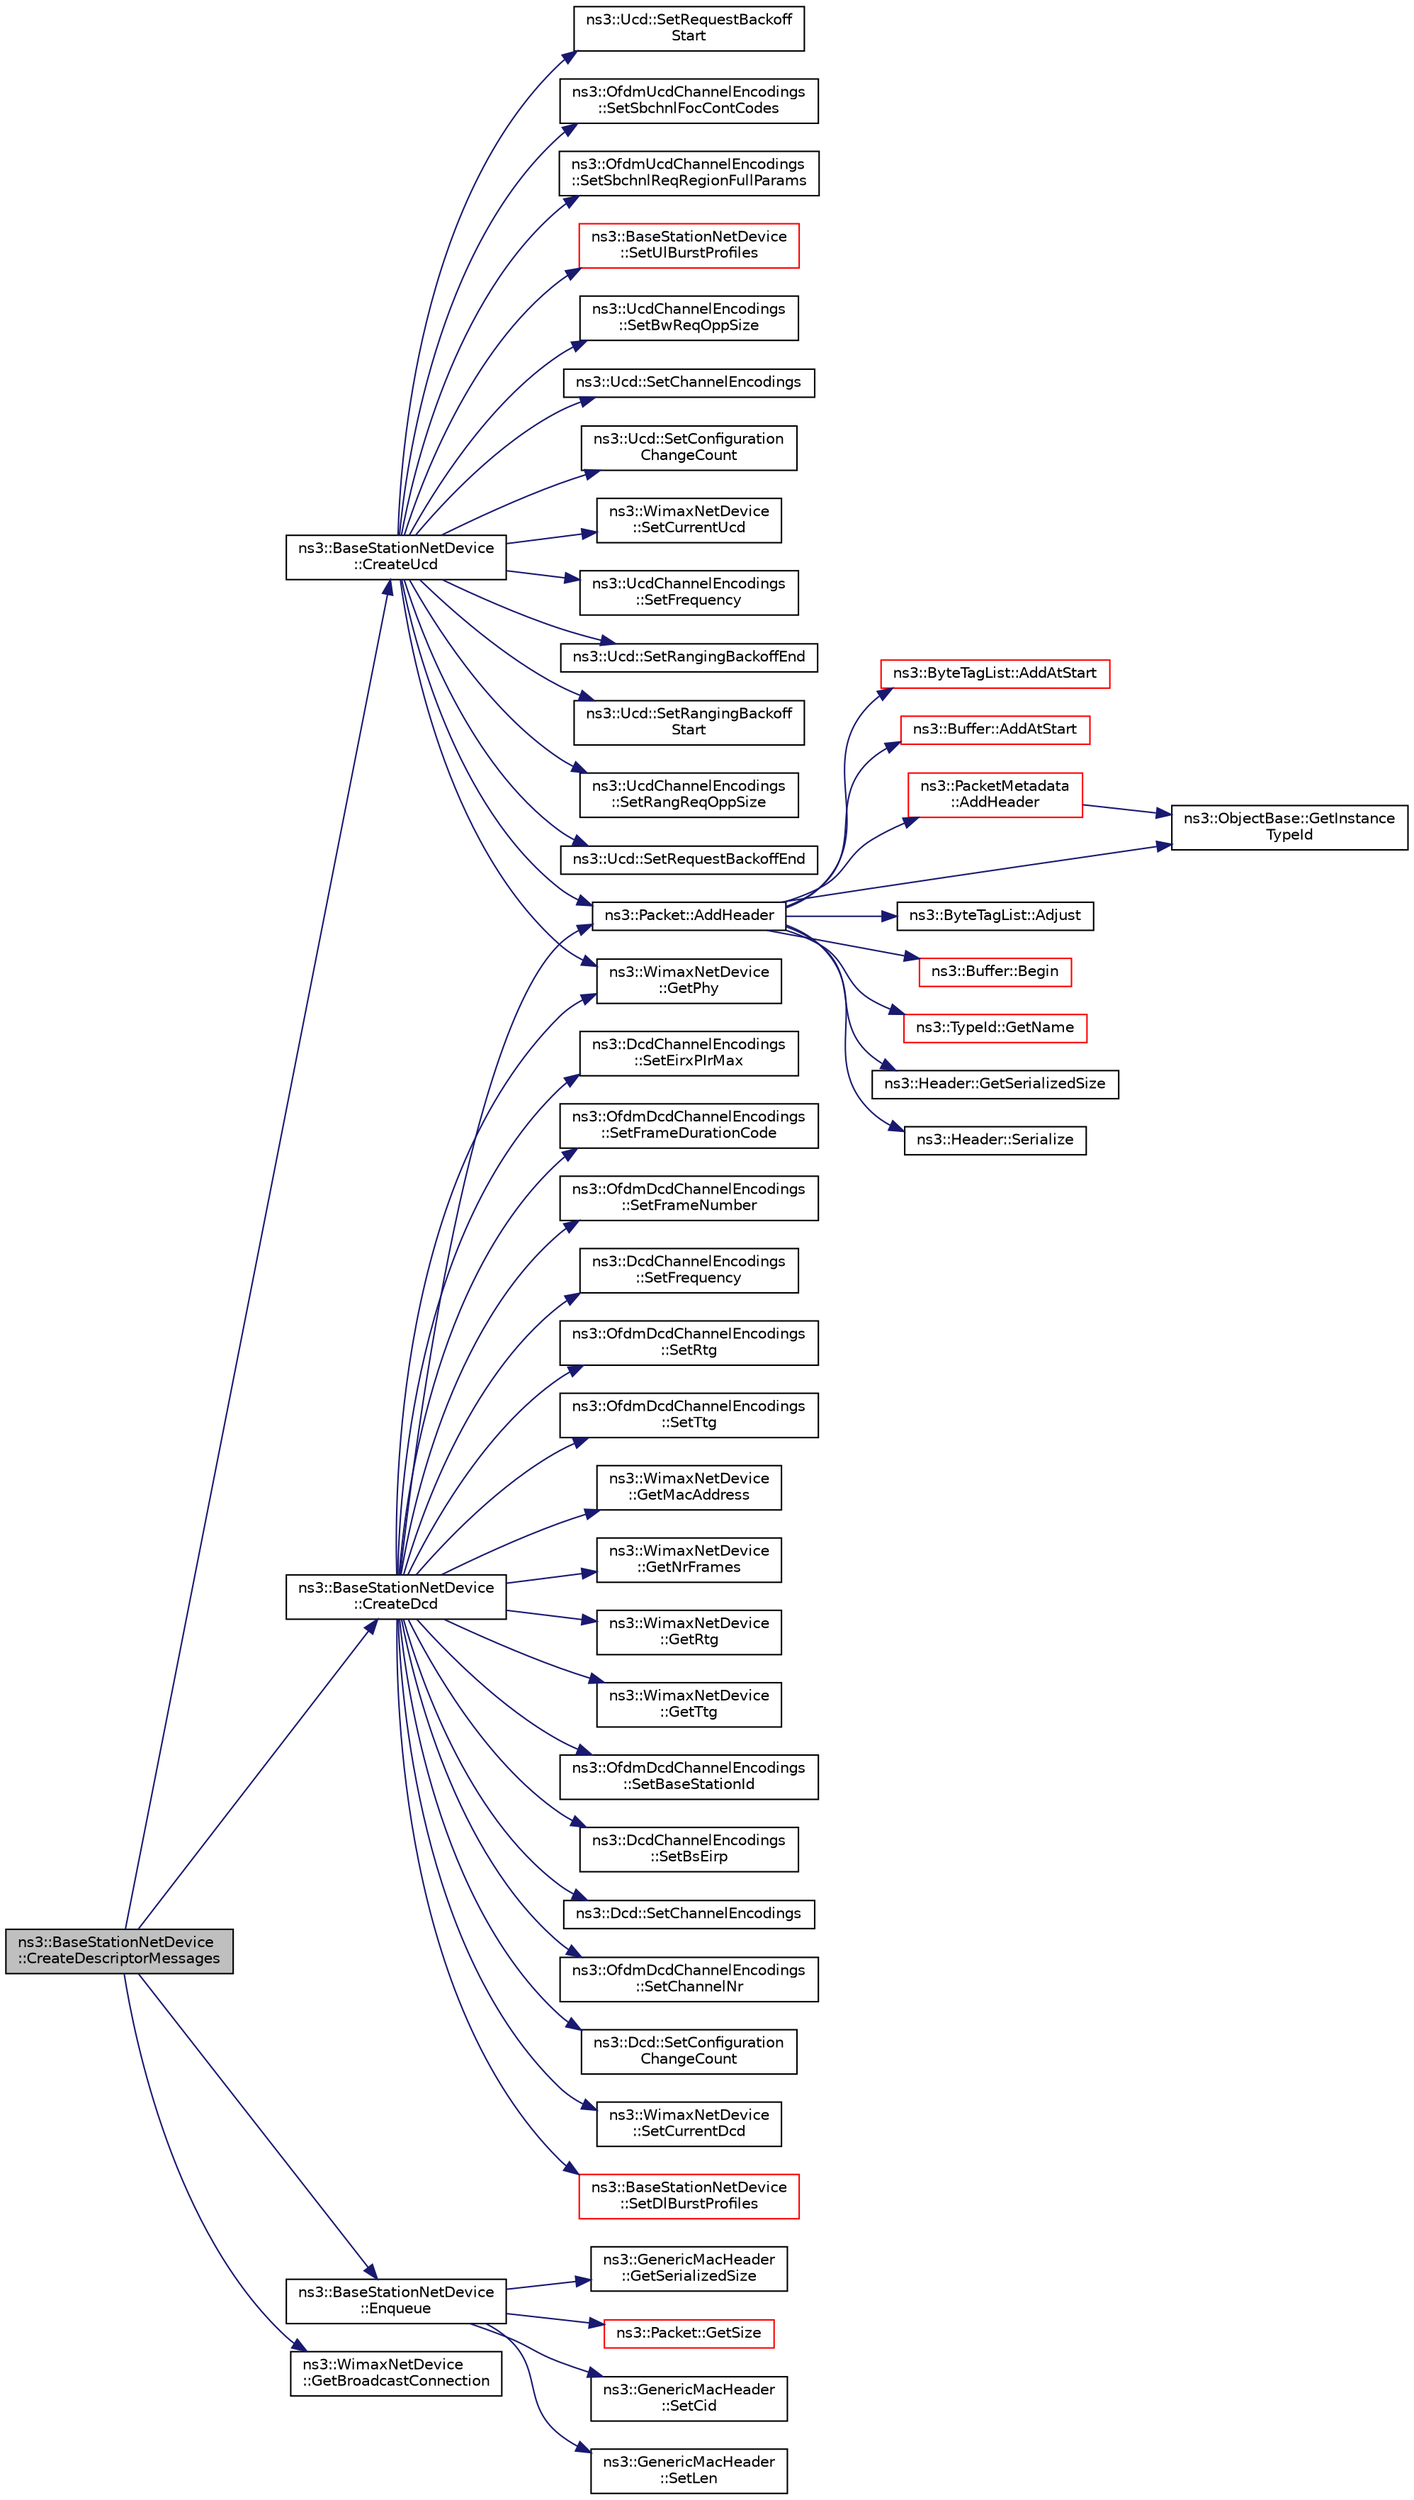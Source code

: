 digraph "ns3::BaseStationNetDevice::CreateDescriptorMessages"
{
 // LATEX_PDF_SIZE
  edge [fontname="Helvetica",fontsize="10",labelfontname="Helvetica",labelfontsize="10"];
  node [fontname="Helvetica",fontsize="10",shape=record];
  rankdir="LR";
  Node1 [label="ns3::BaseStationNetDevice\l::CreateDescriptorMessages",height=0.2,width=0.4,color="black", fillcolor="grey75", style="filled", fontcolor="black",tooltip="creates the channel descriptor MAC management messages DCD and UCD"];
  Node1 -> Node2 [color="midnightblue",fontsize="10",style="solid",fontname="Helvetica"];
  Node2 [label="ns3::BaseStationNetDevice\l::CreateDcd",height=0.2,width=0.4,color="black", fillcolor="white", style="filled",URL="$classns3_1_1_base_station_net_device.html#a4228fe5a44d28453e2a1188ac4d31e8d",tooltip="Create DCD."];
  Node2 -> Node3 [color="midnightblue",fontsize="10",style="solid",fontname="Helvetica"];
  Node3 [label="ns3::Packet::AddHeader",height=0.2,width=0.4,color="black", fillcolor="white", style="filled",URL="$classns3_1_1_packet.html#a465108c595a0bc592095cbcab1832ed8",tooltip="Add header to this packet."];
  Node3 -> Node4 [color="midnightblue",fontsize="10",style="solid",fontname="Helvetica"];
  Node4 [label="ns3::ByteTagList::AddAtStart",height=0.2,width=0.4,color="red", fillcolor="white", style="filled",URL="$classns3_1_1_byte_tag_list.html#acb4563fbe4299c55af41ba7a166b71d5",tooltip="Make sure that all offsets are bigger than prependOffset which represents the location where new byte..."];
  Node3 -> Node10 [color="midnightblue",fontsize="10",style="solid",fontname="Helvetica"];
  Node10 [label="ns3::Buffer::AddAtStart",height=0.2,width=0.4,color="red", fillcolor="white", style="filled",URL="$classns3_1_1_buffer.html#a8abd8164c3671d3dadc98fc66fade7b1",tooltip=" "];
  Node3 -> Node20 [color="midnightblue",fontsize="10",style="solid",fontname="Helvetica"];
  Node20 [label="ns3::PacketMetadata\l::AddHeader",height=0.2,width=0.4,color="red", fillcolor="white", style="filled",URL="$classns3_1_1_packet_metadata.html#abdce736c4c5f647242f0808c0d2f9249",tooltip="Add an header."];
  Node20 -> Node33 [color="midnightblue",fontsize="10",style="solid",fontname="Helvetica"];
  Node33 [label="ns3::ObjectBase::GetInstance\lTypeId",height=0.2,width=0.4,color="black", fillcolor="white", style="filled",URL="$classns3_1_1_object_base.html#abe5b43a6f5b99a92a4c3122db31f06fb",tooltip="Get the most derived TypeId for this Object."];
  Node3 -> Node40 [color="midnightblue",fontsize="10",style="solid",fontname="Helvetica"];
  Node40 [label="ns3::ByteTagList::Adjust",height=0.2,width=0.4,color="black", fillcolor="white", style="filled",URL="$classns3_1_1_byte_tag_list.html#a1fec06d7e6daaf8039cf2a148e4090f2",tooltip="Adjust the offsets stored internally by the adjustment delta."];
  Node3 -> Node41 [color="midnightblue",fontsize="10",style="solid",fontname="Helvetica"];
  Node41 [label="ns3::Buffer::Begin",height=0.2,width=0.4,color="red", fillcolor="white", style="filled",URL="$classns3_1_1_buffer.html#acb977a0179de9abe4e295ce22023b4ca",tooltip=" "];
  Node3 -> Node33 [color="midnightblue",fontsize="10",style="solid",fontname="Helvetica"];
  Node3 -> Node42 [color="midnightblue",fontsize="10",style="solid",fontname="Helvetica"];
  Node42 [label="ns3::TypeId::GetName",height=0.2,width=0.4,color="red", fillcolor="white", style="filled",URL="$classns3_1_1_type_id.html#abc4965475a579c2afdc668d7a7d58374",tooltip="Get the name."];
  Node3 -> Node46 [color="midnightblue",fontsize="10",style="solid",fontname="Helvetica"];
  Node46 [label="ns3::Header::GetSerializedSize",height=0.2,width=0.4,color="black", fillcolor="white", style="filled",URL="$classns3_1_1_header.html#a6ef0497eabc1b1fb0ad42738eb73f934",tooltip=" "];
  Node3 -> Node47 [color="midnightblue",fontsize="10",style="solid",fontname="Helvetica"];
  Node47 [label="ns3::Header::Serialize",height=0.2,width=0.4,color="black", fillcolor="white", style="filled",URL="$classns3_1_1_header.html#afb61f1aac69ff8349a6bfe521fab5404",tooltip=" "];
  Node2 -> Node48 [color="midnightblue",fontsize="10",style="solid",fontname="Helvetica"];
  Node48 [label="ns3::WimaxNetDevice\l::GetMacAddress",height=0.2,width=0.4,color="black", fillcolor="white", style="filled",URL="$classns3_1_1_wimax_net_device.html#a02c67fdff2149a4518b598405fa6ce1b",tooltip="Get the MAC address."];
  Node2 -> Node49 [color="midnightblue",fontsize="10",style="solid",fontname="Helvetica"];
  Node49 [label="ns3::WimaxNetDevice\l::GetNrFrames",height=0.2,width=0.4,color="black", fillcolor="white", style="filled",URL="$classns3_1_1_wimax_net_device.html#a2db23ab911a2df326614d4dd42290932",tooltip="Get the number of frames."];
  Node2 -> Node50 [color="midnightblue",fontsize="10",style="solid",fontname="Helvetica"];
  Node50 [label="ns3::WimaxNetDevice\l::GetPhy",height=0.2,width=0.4,color="black", fillcolor="white", style="filled",URL="$classns3_1_1_wimax_net_device.html#a6a815b32ac3f6e44e5cad9d5350b7b5e",tooltip="Get the physical layer object."];
  Node2 -> Node51 [color="midnightblue",fontsize="10",style="solid",fontname="Helvetica"];
  Node51 [label="ns3::WimaxNetDevice\l::GetRtg",height=0.2,width=0.4,color="black", fillcolor="white", style="filled",URL="$classns3_1_1_wimax_net_device.html#ac29943ec748fea0aac9353fab1864be7",tooltip="Get receive/transmit transition gap."];
  Node2 -> Node52 [color="midnightblue",fontsize="10",style="solid",fontname="Helvetica"];
  Node52 [label="ns3::WimaxNetDevice\l::GetTtg",height=0.2,width=0.4,color="black", fillcolor="white", style="filled",URL="$classns3_1_1_wimax_net_device.html#a4762a7cc1722f058eea7539494a05f29",tooltip="Get transmission/receive transition gap."];
  Node2 -> Node53 [color="midnightblue",fontsize="10",style="solid",fontname="Helvetica"];
  Node53 [label="ns3::OfdmDcdChannelEncodings\l::SetBaseStationId",height=0.2,width=0.4,color="black", fillcolor="white", style="filled",URL="$classns3_1_1_ofdm_dcd_channel_encodings.html#afc231a10398aba2f21dccf5b55765865",tooltip="Set base station ID field."];
  Node2 -> Node54 [color="midnightblue",fontsize="10",style="solid",fontname="Helvetica"];
  Node54 [label="ns3::DcdChannelEncodings\l::SetBsEirp",height=0.2,width=0.4,color="black", fillcolor="white", style="filled",URL="$classns3_1_1_dcd_channel_encodings.html#a63b3ad9d5c7a5d1ebcf143fb34cb1c21",tooltip="Set BS EIRP field."];
  Node2 -> Node55 [color="midnightblue",fontsize="10",style="solid",fontname="Helvetica"];
  Node55 [label="ns3::Dcd::SetChannelEncodings",height=0.2,width=0.4,color="black", fillcolor="white", style="filled",URL="$classns3_1_1_dcd.html#ad3450345cea610fa5dc554661ad70cdc",tooltip="Set channel encodings field."];
  Node2 -> Node56 [color="midnightblue",fontsize="10",style="solid",fontname="Helvetica"];
  Node56 [label="ns3::OfdmDcdChannelEncodings\l::SetChannelNr",height=0.2,width=0.4,color="black", fillcolor="white", style="filled",URL="$classns3_1_1_ofdm_dcd_channel_encodings.html#a526255a09fa137ca7d2dc0835953873a",tooltip="Set channel number field."];
  Node2 -> Node57 [color="midnightblue",fontsize="10",style="solid",fontname="Helvetica"];
  Node57 [label="ns3::Dcd::SetConfiguration\lChangeCount",height=0.2,width=0.4,color="black", fillcolor="white", style="filled",URL="$classns3_1_1_dcd.html#a155ef314ab289a14891cd7adc8ff03f9",tooltip="Set configuration change count field."];
  Node2 -> Node58 [color="midnightblue",fontsize="10",style="solid",fontname="Helvetica"];
  Node58 [label="ns3::WimaxNetDevice\l::SetCurrentDcd",height=0.2,width=0.4,color="black", fillcolor="white", style="filled",URL="$classns3_1_1_wimax_net_device.html#ab117daf48e12811b746173822f3869dd",tooltip="Set the current DCD."];
  Node2 -> Node59 [color="midnightblue",fontsize="10",style="solid",fontname="Helvetica"];
  Node59 [label="ns3::BaseStationNetDevice\l::SetDlBurstProfiles",height=0.2,width=0.4,color="red", fillcolor="white", style="filled",URL="$classns3_1_1_base_station_net_device.html#a2110651b30bbf78969c831dacb1b655d",tooltip="Send DL burst profiles."];
  Node2 -> Node66 [color="midnightblue",fontsize="10",style="solid",fontname="Helvetica"];
  Node66 [label="ns3::DcdChannelEncodings\l::SetEirxPIrMax",height=0.2,width=0.4,color="black", fillcolor="white", style="filled",URL="$classns3_1_1_dcd_channel_encodings.html#a877ba07d71abaf59df2cff0f2f74e7ce",tooltip="Set EIRX IR MAX field."];
  Node2 -> Node67 [color="midnightblue",fontsize="10",style="solid",fontname="Helvetica"];
  Node67 [label="ns3::OfdmDcdChannelEncodings\l::SetFrameDurationCode",height=0.2,width=0.4,color="black", fillcolor="white", style="filled",URL="$classns3_1_1_ofdm_dcd_channel_encodings.html#a6de921dc3258a81cd58f0b1759c68901",tooltip="Set frame duration code field."];
  Node2 -> Node68 [color="midnightblue",fontsize="10",style="solid",fontname="Helvetica"];
  Node68 [label="ns3::OfdmDcdChannelEncodings\l::SetFrameNumber",height=0.2,width=0.4,color="black", fillcolor="white", style="filled",URL="$classns3_1_1_ofdm_dcd_channel_encodings.html#aab1f965e351d4226c2b273341e0c0c57",tooltip="Set frame number field."];
  Node2 -> Node69 [color="midnightblue",fontsize="10",style="solid",fontname="Helvetica"];
  Node69 [label="ns3::DcdChannelEncodings\l::SetFrequency",height=0.2,width=0.4,color="black", fillcolor="white", style="filled",URL="$classns3_1_1_dcd_channel_encodings.html#a7265878c3b1c112ac710458a66c0d53c",tooltip="Set frequency field."];
  Node2 -> Node70 [color="midnightblue",fontsize="10",style="solid",fontname="Helvetica"];
  Node70 [label="ns3::OfdmDcdChannelEncodings\l::SetRtg",height=0.2,width=0.4,color="black", fillcolor="white", style="filled",URL="$classns3_1_1_ofdm_dcd_channel_encodings.html#aa16e6ff9f933c7a245cb7dbe4bb7ed52",tooltip="Set RTG field."];
  Node2 -> Node71 [color="midnightblue",fontsize="10",style="solid",fontname="Helvetica"];
  Node71 [label="ns3::OfdmDcdChannelEncodings\l::SetTtg",height=0.2,width=0.4,color="black", fillcolor="white", style="filled",URL="$classns3_1_1_ofdm_dcd_channel_encodings.html#a60e566a9f427b43f7bde549f3a6d827f",tooltip="Set TTG field."];
  Node1 -> Node72 [color="midnightblue",fontsize="10",style="solid",fontname="Helvetica"];
  Node72 [label="ns3::BaseStationNetDevice\l::CreateUcd",height=0.2,width=0.4,color="black", fillcolor="white", style="filled",URL="$classns3_1_1_base_station_net_device.html#abdd5d28aac407818503b3ffae29bd1de",tooltip="Create UCD."];
  Node72 -> Node3 [color="midnightblue",fontsize="10",style="solid",fontname="Helvetica"];
  Node72 -> Node50 [color="midnightblue",fontsize="10",style="solid",fontname="Helvetica"];
  Node72 -> Node73 [color="midnightblue",fontsize="10",style="solid",fontname="Helvetica"];
  Node73 [label="ns3::UcdChannelEncodings\l::SetBwReqOppSize",height=0.2,width=0.4,color="black", fillcolor="white", style="filled",URL="$classns3_1_1_ucd_channel_encodings.html#abf807ce9eab9d2320950a2519049b989",tooltip="Set BW request opp size."];
  Node72 -> Node74 [color="midnightblue",fontsize="10",style="solid",fontname="Helvetica"];
  Node74 [label="ns3::Ucd::SetChannelEncodings",height=0.2,width=0.4,color="black", fillcolor="white", style="filled",URL="$classns3_1_1_ucd.html#a6c9040a25ef14b90774c992a45f7becc",tooltip="Set channel encodings."];
  Node72 -> Node75 [color="midnightblue",fontsize="10",style="solid",fontname="Helvetica"];
  Node75 [label="ns3::Ucd::SetConfiguration\lChangeCount",height=0.2,width=0.4,color="black", fillcolor="white", style="filled",URL="$classns3_1_1_ucd.html#a93be0a2375bb73ec4aeaa8e85f709fef",tooltip="Set configuration change count."];
  Node72 -> Node76 [color="midnightblue",fontsize="10",style="solid",fontname="Helvetica"];
  Node76 [label="ns3::WimaxNetDevice\l::SetCurrentUcd",height=0.2,width=0.4,color="black", fillcolor="white", style="filled",URL="$classns3_1_1_wimax_net_device.html#a554e03eca334044a2e3c404ded0916e5",tooltip="Set the current UCD."];
  Node72 -> Node77 [color="midnightblue",fontsize="10",style="solid",fontname="Helvetica"];
  Node77 [label="ns3::UcdChannelEncodings\l::SetFrequency",height=0.2,width=0.4,color="black", fillcolor="white", style="filled",URL="$classns3_1_1_ucd_channel_encodings.html#a05720d5a54aec62a0efd537409ecce83",tooltip="Set frequency."];
  Node72 -> Node78 [color="midnightblue",fontsize="10",style="solid",fontname="Helvetica"];
  Node78 [label="ns3::Ucd::SetRangingBackoffEnd",height=0.2,width=0.4,color="black", fillcolor="white", style="filled",URL="$classns3_1_1_ucd.html#a9fcf97edec8e845bffa6302e16cb2e33",tooltip="Set ranging backoff end."];
  Node72 -> Node79 [color="midnightblue",fontsize="10",style="solid",fontname="Helvetica"];
  Node79 [label="ns3::Ucd::SetRangingBackoff\lStart",height=0.2,width=0.4,color="black", fillcolor="white", style="filled",URL="$classns3_1_1_ucd.html#a9ad2ea963c6d98bddbef9a1e4b4ba892",tooltip="Set ranging backoff start."];
  Node72 -> Node80 [color="midnightblue",fontsize="10",style="solid",fontname="Helvetica"];
  Node80 [label="ns3::UcdChannelEncodings\l::SetRangReqOppSize",height=0.2,width=0.4,color="black", fillcolor="white", style="filled",URL="$classns3_1_1_ucd_channel_encodings.html#a047c31196baed670a0057935d5736205",tooltip="Set range request opp size."];
  Node72 -> Node81 [color="midnightblue",fontsize="10",style="solid",fontname="Helvetica"];
  Node81 [label="ns3::Ucd::SetRequestBackoffEnd",height=0.2,width=0.4,color="black", fillcolor="white", style="filled",URL="$classns3_1_1_ucd.html#acd456d07a84e3b40b866ec61f75b4226",tooltip="Set request backoff end."];
  Node72 -> Node82 [color="midnightblue",fontsize="10",style="solid",fontname="Helvetica"];
  Node82 [label="ns3::Ucd::SetRequestBackoff\lStart",height=0.2,width=0.4,color="black", fillcolor="white", style="filled",URL="$classns3_1_1_ucd.html#ae9efbad95bce10c4f139e525ac68731e",tooltip="Set request backoff start."];
  Node72 -> Node83 [color="midnightblue",fontsize="10",style="solid",fontname="Helvetica"];
  Node83 [label="ns3::OfdmUcdChannelEncodings\l::SetSbchnlFocContCodes",height=0.2,width=0.4,color="black", fillcolor="white", style="filled",URL="$classns3_1_1_ofdm_ucd_channel_encodings.html#abfdb61d6d103b36ac89df0ad513c523b",tooltip="Set SB channel for control codes."];
  Node72 -> Node84 [color="midnightblue",fontsize="10",style="solid",fontname="Helvetica"];
  Node84 [label="ns3::OfdmUcdChannelEncodings\l::SetSbchnlReqRegionFullParams",height=0.2,width=0.4,color="black", fillcolor="white", style="filled",URL="$classns3_1_1_ofdm_ucd_channel_encodings.html#aab2a8a15e484e0fa476190f390857211",tooltip="Set SB channel reguest region full parameters."];
  Node72 -> Node85 [color="midnightblue",fontsize="10",style="solid",fontname="Helvetica"];
  Node85 [label="ns3::BaseStationNetDevice\l::SetUlBurstProfiles",height=0.2,width=0.4,color="red", fillcolor="white", style="filled",URL="$classns3_1_1_base_station_net_device.html#afe815d0fff8c6152ceeb93beff282255",tooltip="Send UL burst profiles."];
  Node1 -> Node91 [color="midnightblue",fontsize="10",style="solid",fontname="Helvetica"];
  Node91 [label="ns3::BaseStationNetDevice\l::Enqueue",height=0.2,width=0.4,color="black", fillcolor="white", style="filled",URL="$classns3_1_1_base_station_net_device.html#a3c3e517ac4a08682411ed4fa0c97c037",tooltip="Enqueue a packet into a connection queue."];
  Node91 -> Node92 [color="midnightblue",fontsize="10",style="solid",fontname="Helvetica"];
  Node92 [label="ns3::GenericMacHeader\l::GetSerializedSize",height=0.2,width=0.4,color="black", fillcolor="white", style="filled",URL="$classns3_1_1_generic_mac_header.html#af3cd0b45c5f36f1049c2a9cb72f01a81",tooltip=" "];
  Node91 -> Node93 [color="midnightblue",fontsize="10",style="solid",fontname="Helvetica"];
  Node93 [label="ns3::Packet::GetSize",height=0.2,width=0.4,color="red", fillcolor="white", style="filled",URL="$classns3_1_1_packet.html#afff7cb1ff518ee6dc0d424e10a5ad6ec",tooltip="Returns the the size in bytes of the packet (including the zero-filled initial payload)."];
  Node91 -> Node95 [color="midnightblue",fontsize="10",style="solid",fontname="Helvetica"];
  Node95 [label="ns3::GenericMacHeader\l::SetCid",height=0.2,width=0.4,color="black", fillcolor="white", style="filled",URL="$classns3_1_1_generic_mac_header.html#adb74c3c234787de22682103cba562d83",tooltip="Set CID field."];
  Node91 -> Node96 [color="midnightblue",fontsize="10",style="solid",fontname="Helvetica"];
  Node96 [label="ns3::GenericMacHeader\l::SetLen",height=0.2,width=0.4,color="black", fillcolor="white", style="filled",URL="$classns3_1_1_generic_mac_header.html#ad0b87b780d222778c78b783f7f4e5237",tooltip="Set length field."];
  Node1 -> Node97 [color="midnightblue",fontsize="10",style="solid",fontname="Helvetica"];
  Node97 [label="ns3::WimaxNetDevice\l::GetBroadcastConnection",height=0.2,width=0.4,color="black", fillcolor="white", style="filled",URL="$classns3_1_1_wimax_net_device.html#a3d15e0998284a84d9ef45c28646e7657",tooltip="Get the broadcast connection."];
}
